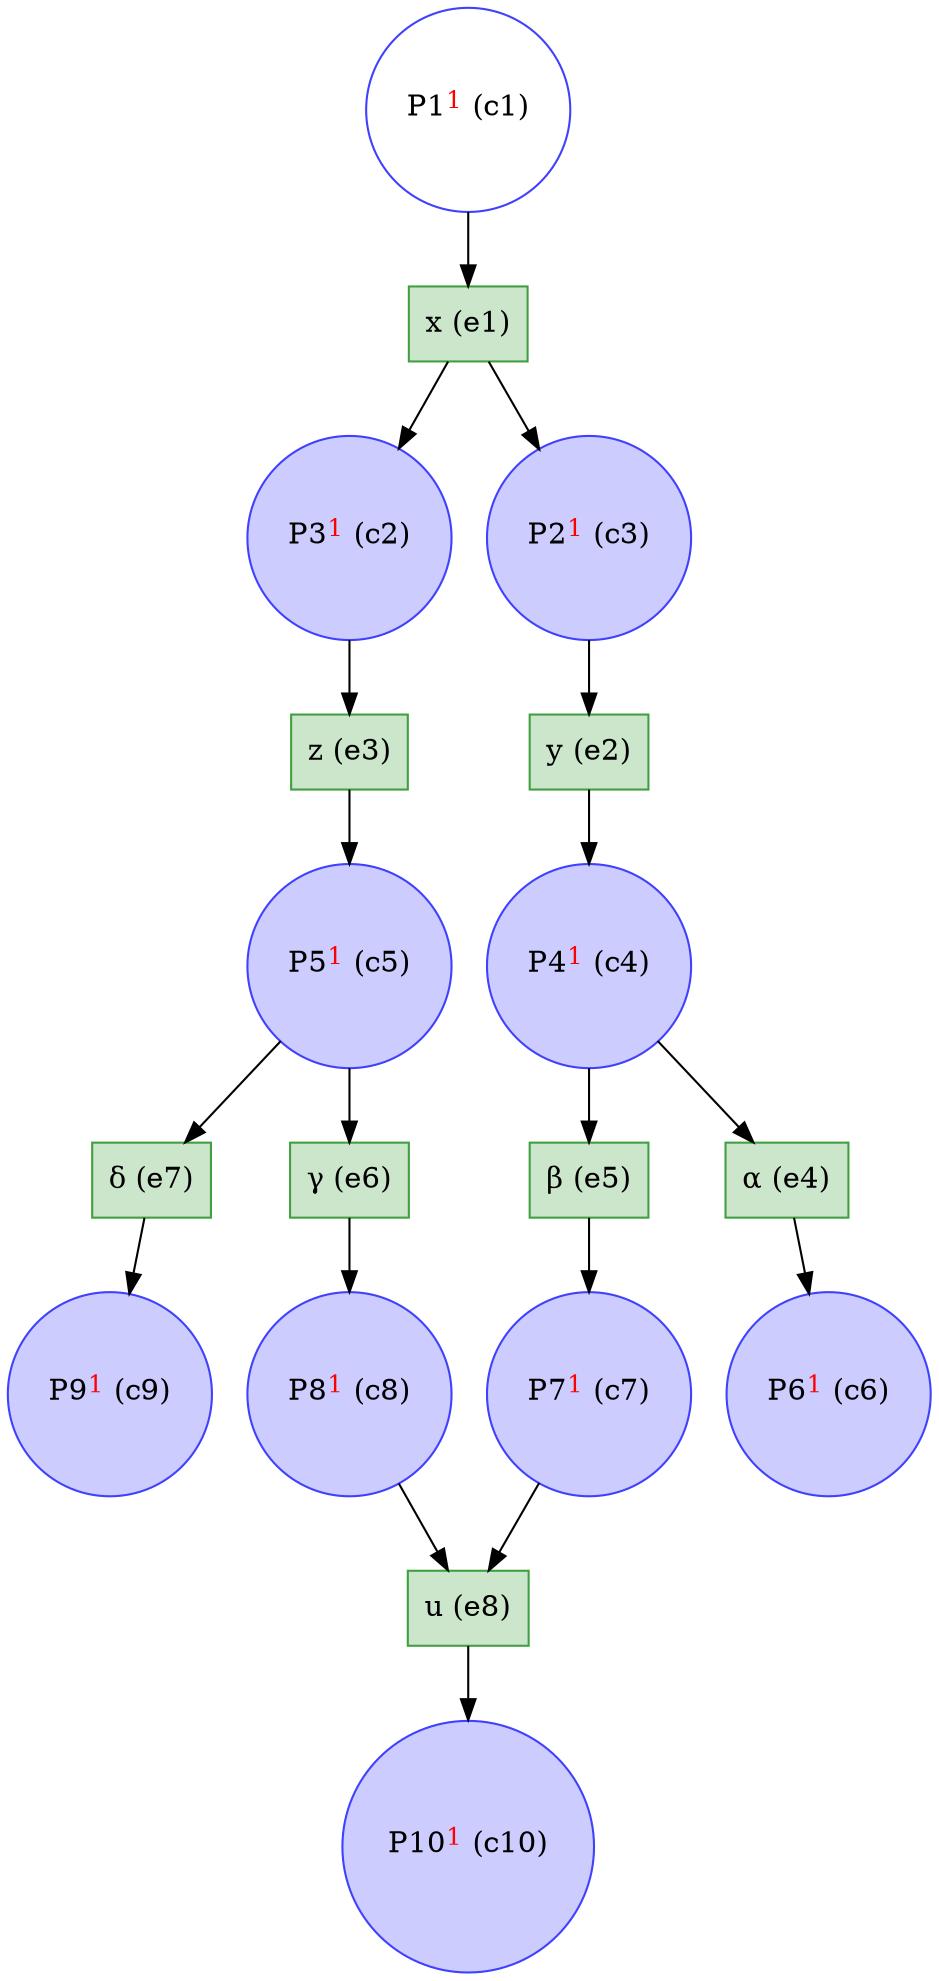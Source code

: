 digraph test {
  c1 -> e1;
  e1 -> c2;
  c2 -> e3;
  e1 -> c3;
  c3 -> e2;
  e2 -> c4;
  c4 -> e5;
  c4 -> e4;
  e3 -> c5;
  c5 -> e7;
  c5 -> e6;
  e4 -> c6;
  e5 -> c7;
  c7 -> e8;
  e6 -> c8;
  c8 -> e8;
  e7 -> c9;
  e8 -> c10;
  c1 [color= "#4040ff"fillcolor="transparent" label= <<FONT COLOR ="black">P1</FONT><FONT COLOR="red"><SUP>1</SUP></FONT><FONT COLOR="black"> (c1)</FONT>> shape=circle style=filled];
  c2 [color= "#4040ff"fillcolor="#ccccff" label= <<FONT COLOR ="black">P3</FONT><FONT COLOR="red"><SUP>1</SUP></FONT><FONT COLOR="black"> (c2)</FONT>> shape=circle style=filled];
  c3 [color= "#4040ff"fillcolor="#ccccff" label= <<FONT COLOR ="black">P2</FONT><FONT COLOR="red"><SUP>1</SUP></FONT><FONT COLOR="black"> (c3)</FONT>> shape=circle style=filled];
  c4 [color= "#4040ff"fillcolor="#ccccff" label= <<FONT COLOR ="black">P4</FONT><FONT COLOR="red"><SUP>1</SUP></FONT><FONT COLOR="black"> (c4)</FONT>> shape=circle style=filled];
  c5 [color= "#4040ff"fillcolor="#ccccff" label= <<FONT COLOR ="black">P5</FONT><FONT COLOR="red"><SUP>1</SUP></FONT><FONT COLOR="black"> (c5)</FONT>> shape=circle style=filled];
  c6 [color= "#4040ff"fillcolor="#ccccff" label= <<FONT COLOR ="black">P6</FONT><FONT COLOR="red"><SUP>1</SUP></FONT><FONT COLOR="black"> (c6)</FONT>> shape=circle style=filled];
  c7 [color= "#4040ff"fillcolor="#ccccff" label= <<FONT COLOR ="black">P7</FONT><FONT COLOR="red"><SUP>1</SUP></FONT><FONT COLOR="black"> (c7)</FONT>> shape=circle style=filled];
  c8 [color= "#4040ff"fillcolor="#ccccff" label= <<FONT COLOR ="black">P8</FONT><FONT COLOR="red"><SUP>1</SUP></FONT><FONT COLOR="black"> (c8)</FONT>> shape=circle style=filled];
  c9 [color= "#4040ff"fillcolor="#ccccff" label= <<FONT COLOR ="black">P9</FONT><FONT COLOR="red"><SUP>1</SUP></FONT><FONT COLOR="black"> (c9)</FONT>> shape=circle style=filled];
  c10 [color= "#4040ff"fillcolor="#ccccff" label= <<FONT COLOR ="black">P10</FONT><FONT COLOR="red"><SUP>1</SUP></FONT><FONT COLOR="black"> (c10)</FONT>> shape=circle style=filled];
  e1 [color="#409f40" fillcolor="#cce6cc" label="x (e1)" shape=box style=filled];
  e2 [color="#409f40" fillcolor="#cce6cc" label="y (e2)" shape=box style=filled];
  e3 [color="#409f40" fillcolor="#cce6cc" label="z (e3)" shape=box style=filled];
  e4 [color="#409f40" fillcolor="#cce6cc" label="α (e4)" shape=box style=filled];
  e5 [color="#409f40" fillcolor="#cce6cc" label="β (e5)" shape=box style=filled];
  e6 [color="#409f40" fillcolor="#cce6cc" label="γ (e6)" shape=box style=filled];
  e7 [color="#409f40" fillcolor="#cce6cc" label="δ (e7)" shape=box style=filled];
  e8 [color="#409f40" fillcolor="#cce6cc" label="u (e8)" shape=box style=filled];
}

